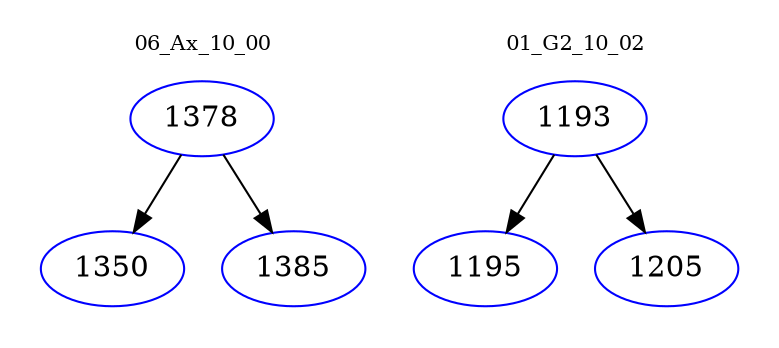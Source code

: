 digraph{
subgraph cluster_0 {
color = white
label = "06_Ax_10_00";
fontsize=10;
T0_1378 [label="1378", color="blue"]
T0_1378 -> T0_1350 [color="black"]
T0_1350 [label="1350", color="blue"]
T0_1378 -> T0_1385 [color="black"]
T0_1385 [label="1385", color="blue"]
}
subgraph cluster_1 {
color = white
label = "01_G2_10_02";
fontsize=10;
T1_1193 [label="1193", color="blue"]
T1_1193 -> T1_1195 [color="black"]
T1_1195 [label="1195", color="blue"]
T1_1193 -> T1_1205 [color="black"]
T1_1205 [label="1205", color="blue"]
}
}
